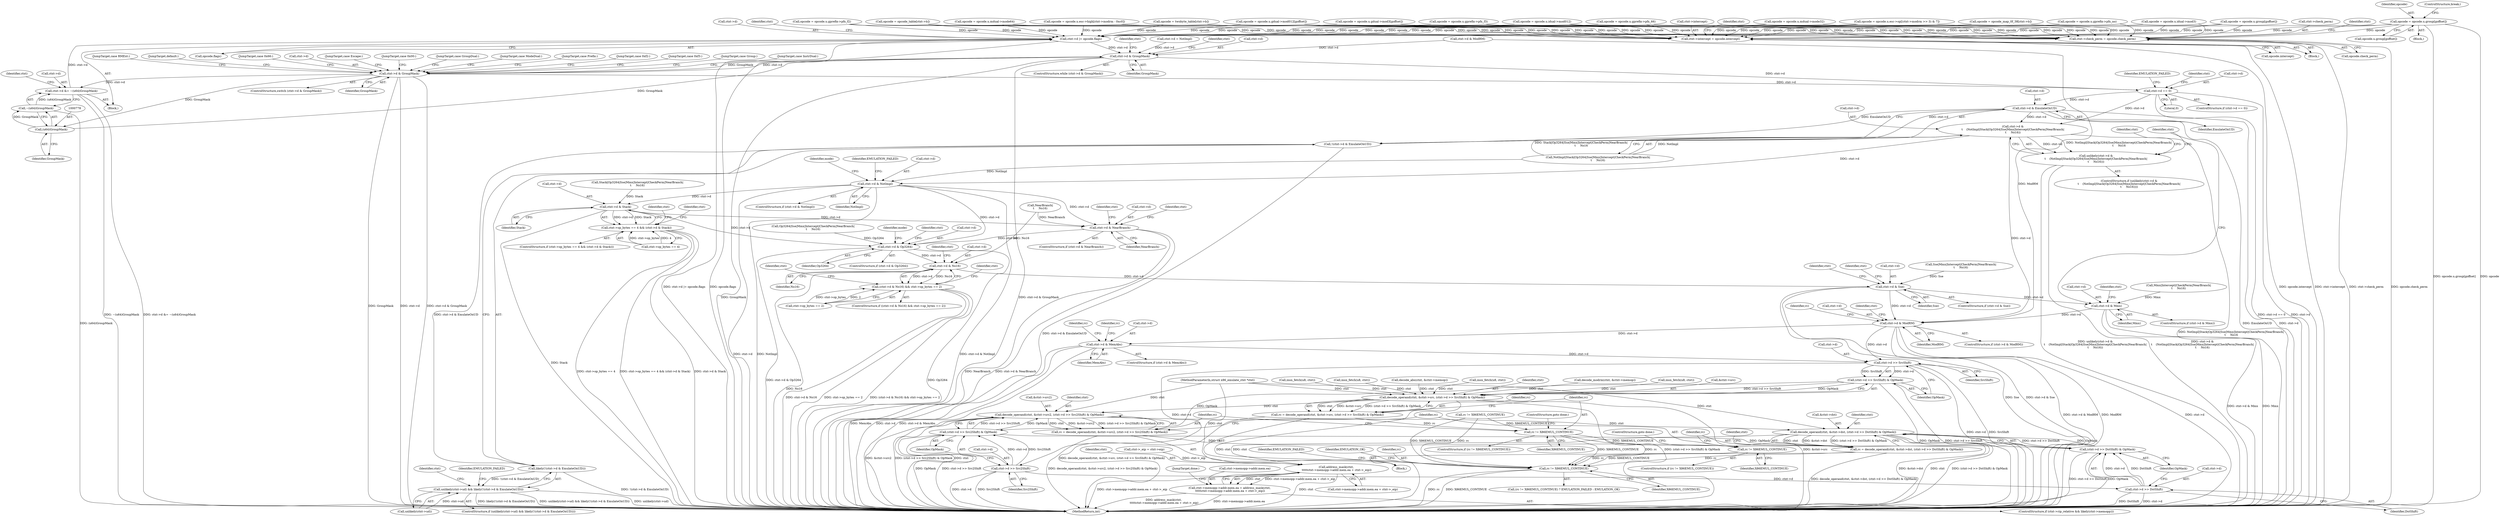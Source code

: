 digraph "0_linux_d9092f52d7e61dd1557f2db2400ddb430e85937e@array" {
"1000537" [label="(Call,opcode = opcode.u.group[goffset])"];
"1000780" [label="(Call,ctxt->d |= opcode.flags)"];
"1000514" [label="(Call,ctxt->d & GroupMask)"];
"1000521" [label="(Call,ctxt->d & GroupMask)"];
"1000772" [label="(Call,ctxt->d &= ~(u64)GroupMask)"];
"1000777" [label="(Call,(u64)GroupMask)"];
"1000776" [label="(Call,~(u64)GroupMask)"];
"1000788" [label="(Call,ctxt->d == 0)"];
"1000812" [label="(Call,ctxt->d & EmulateOnUD)"];
"1000811" [label="(Call,!(ctxt->d & EmulateOnUD))"];
"1000810" [label="(Call,likely(!(ctxt->d & EmulateOnUD)))"];
"1000805" [label="(Call,unlikely(ctxt->ud) && likely(!(ctxt->d & EmulateOnUD)))"];
"1000821" [label="(Call,ctxt->d &\n\t    (NotImpl|Stack|Op3264|Sse|Mmx|Intercept|CheckPerm|NearBranch|\n\t     No16))"];
"1000820" [label="(Call,unlikely(ctxt->d &\n\t    (NotImpl|Stack|Op3264|Sse|Mmx|Intercept|CheckPerm|NearBranch|\n\t     No16)))"];
"1000858" [label="(Call,ctxt->d & NotImpl)"];
"1000877" [label="(Call,ctxt->d & Stack)"];
"1000871" [label="(Call,ctxt->op_bytes == 4 && (ctxt->d & Stack))"];
"1000889" [label="(Call,ctxt->d & NearBranch)"];
"1000900" [label="(Call,ctxt->d & Op3264)"];
"1000923" [label="(Call,ctxt->d & No16)"];
"1000922" [label="(Call,(ctxt->d & No16) && ctxt->op_bytes == 2)"];
"1000939" [label="(Call,ctxt->d & Sse)"];
"1000951" [label="(Call,ctxt->d & Mmx)"];
"1000962" [label="(Call,ctxt->d & ModRM)"];
"1000992" [label="(Call,ctxt->d & MemAbs)"];
"1001040" [label="(Call,ctxt->d >> SrcShift)"];
"1001039" [label="(Call,(ctxt->d >> SrcShift) & OpMask)"];
"1001033" [label="(Call,decode_operand(ctxt, &ctxt->src, (ctxt->d >> SrcShift) & OpMask))"];
"1001031" [label="(Call,rc = decode_operand(ctxt, &ctxt->src, (ctxt->d >> SrcShift) & OpMask))"];
"1001047" [label="(Call,rc != X86EMUL_CONTINUE)"];
"1001067" [label="(Call,rc != X86EMUL_CONTINUE)"];
"1001123" [label="(Call,rc != X86EMUL_CONTINUE)"];
"1001053" [label="(Call,decode_operand(ctxt, &ctxt->src2, (ctxt->d >> Src2Shift) & OpMask))"];
"1001051" [label="(Call,rc = decode_operand(ctxt, &ctxt->src2, (ctxt->d >> Src2Shift) & OpMask))"];
"1001073" [label="(Call,decode_operand(ctxt, &ctxt->dst, (ctxt->d >> DstShift) & OpMask))"];
"1001071" [label="(Call,rc = decode_operand(ctxt, &ctxt->dst, (ctxt->d >> DstShift) & OpMask))"];
"1001105" [label="(Call,address_mask(ctxt,\n \t\t\t\t\tctxt->memopp->addr.mem.ea + ctxt->_eip))"];
"1001095" [label="(Call,ctxt->memopp->addr.mem.ea = address_mask(ctxt,\n \t\t\t\t\tctxt->memopp->addr.mem.ea + ctxt->_eip))"];
"1001059" [label="(Call,(ctxt->d >> Src2Shift) & OpMask)"];
"1001079" [label="(Call,(ctxt->d >> DstShift) & OpMask)"];
"1001060" [label="(Call,ctxt->d >> Src2Shift)"];
"1001080" [label="(Call,ctxt->d >> DstShift)"];
"1000843" [label="(Call,ctxt->check_perm = opcode.check_perm)"];
"1000850" [label="(Call,ctxt->intercept = opcode.intercept)"];
"1001096" [label="(Call,ctxt->memopp->addr.mem.ea)"];
"1001041" [label="(Call,ctxt->d)"];
"1000858" [label="(Call,ctxt->d & NotImpl)"];
"1000695" [label="(Call,opcode = opcode.u.esc->op[(ctxt->modrm >> 3) & 7])"];
"1000597" [label="(Call,opcode = opcode.u.group[goffset])"];
"1001006" [label="(Call,rc != X86EMUL_CONTINUE)"];
"1001084" [label="(Identifier,DstShift)"];
"1000827" [label="(Call,Stack|Op3264|Sse|Mmx|Intercept|CheckPerm|NearBranch|\n\t     No16)"];
"1001046" [label="(ControlStructure,if (rc != X86EMUL_CONTINUE))"];
"1000900" [label="(Call,ctxt->d & Op3264)"];
"1001053" [label="(Call,decode_operand(ctxt, &ctxt->src2, (ctxt->d >> Src2Shift) & OpMask))"];
"1000825" [label="(Call,NotImpl|Stack|Op3264|Sse|Mmx|Intercept|CheckPerm|NearBranch|\n\t     No16)"];
"1001044" [label="(Identifier,SrcShift)"];
"1000850" [label="(Call,ctxt->intercept = opcode.intercept)"];
"1000649" [label="(JumpTarget,case 0xf2:)"];
"1000660" [label="(JumpTarget,case 0xf3:)"];
"1000792" [label="(Literal,0)"];
"1000781" [label="(Call,ctxt->d)"];
"1000794" [label="(Identifier,EMULATION_FAILED)"];
"1000133" [label="(Block,)"];
"1001045" [label="(Identifier,OpMask)"];
"1001126" [label="(Identifier,EMULATION_FAILED)"];
"1000998" [label="(Identifier,rc)"];
"1000722" [label="(Call,opcode = opcode.u.idual->mod3)"];
"1000890" [label="(Call,ctxt->d)"];
"1001040" [label="(Call,ctxt->d >> SrcShift)"];
"1000941" [label="(Identifier,ctxt)"];
"1000806" [label="(Call,unlikely(ctxt->ud))"];
"1001050" [label="(ControlStructure,goto done;)"];
"1001051" [label="(Call,rc = decode_operand(ctxt, &ctxt->src2, (ctxt->d >> Src2Shift) & OpMask))"];
"1000465" [label="(Call,ctxt->d & ModRM)"];
"1000969" [label="(Identifier,rc)"];
"1000797" [label="(Identifier,ctxt)"];
"1000759" [label="(Call,opcode = opcode.u.mdual->mode32)"];
"1000527" [label="(JumpTarget,case Group:)"];
"1000130" [label="(MethodParameterIn,struct x86_emulate_ctxt *ctxt)"];
"1000513" [label="(ControlStructure,while (ctxt->d & GroupMask))"];
"1000871" [label="(Call,ctxt->op_bytes == 4 && (ctxt->d & Stack))"];
"1001048" [label="(Identifier,rc)"];
"1000780" [label="(Call,ctxt->d |= opcode.flags)"];
"1000519" [label="(Block,)"];
"1000935" [label="(Identifier,ctxt)"];
"1000964" [label="(Identifier,ctxt)"];
"1000851" [label="(Call,ctxt->intercept)"];
"1000831" [label="(Call,Sse|Mmx|Intercept|CheckPerm|NearBranch|\n\t     No16)"];
"1001007" [label="(Identifier,rc)"];
"1000784" [label="(Call,opcode.flags)"];
"1001055" [label="(Call,&ctxt->src2)"];
"1001066" [label="(ControlStructure,if (rc != X86EMUL_CONTINUE))"];
"1000779" [label="(Identifier,GroupMask)"];
"1000902" [label="(Identifier,ctxt)"];
"1000782" [label="(Identifier,ctxt)"];
"1001031" [label="(Call,rc = decode_operand(ctxt, &ctxt->src, (ctxt->d >> SrcShift) & OpMask))"];
"1000854" [label="(Call,opcode.intercept)"];
"1000924" [label="(Call,ctxt->d)"];
"1001035" [label="(Call,&ctxt->src)"];
"1000421" [label="(Call,insn_fetch(u8, ctxt))"];
"1000991" [label="(ControlStructure,if (ctxt->d & MemAbs))"];
"1000962" [label="(Call,ctxt->d & ModRM)"];
"1000844" [label="(Call,ctxt->check_perm)"];
"1000169" [label="(Call,ctxt->_eip = ctxt->eip)"];
"1000398" [label="(Call,opcode = opcode_table[ctxt->b])"];
"1000777" [label="(Call,(u64)GroupMask)"];
"1001075" [label="(Call,&ctxt->dst)"];
"1000713" [label="(JumpTarget,case InstrDual:)"];
"1001049" [label="(Identifier,X86EMUL_CONTINUE)"];
"1000822" [label="(Call,ctxt->d)"];
"1000953" [label="(Identifier,ctxt)"];
"1001128" [label="(MethodReturn,int)"];
"1000589" [label="(JumpTarget,case RMExt:)"];
"1001106" [label="(Identifier,ctxt)"];
"1001069" [label="(Identifier,X86EMUL_CONTINUE)"];
"1000993" [label="(Call,ctxt->d)"];
"1001070" [label="(ControlStructure,goto done;)"];
"1001080" [label="(Call,ctxt->d >> DstShift)"];
"1000818" [label="(Identifier,EMULATION_FAILED)"];
"1001033" [label="(Call,decode_operand(ctxt, &ctxt->src, (ctxt->d >> SrcShift) & OpMask))"];
"1000769" [label="(JumpTarget,default:)"];
"1000992" [label="(Call,ctxt->d & MemAbs)"];
"1000515" [label="(Call,ctxt->d)"];
"1000520" [label="(ControlStructure,switch (ctxt->d & GroupMask))"];
"1000638" [label="(JumpTarget,case 0x66:)"];
"1000878" [label="(Call,ctxt->d)"];
"1000820" [label="(Call,unlikely(ctxt->d &\n\t    (NotImpl|Stack|Op3264|Sse|Mmx|Intercept|CheckPerm|NearBranch|\n\t     No16)))"];
"1000925" [label="(Identifier,ctxt)"];
"1000922" [label="(Call,(ctxt->d & No16) && ctxt->op_bytes == 2)"];
"1000474" [label="(Call,insn_fetch(u8, ctxt))"];
"1001054" [label="(Identifier,ctxt)"];
"1000860" [label="(Identifier,ctxt)"];
"1000923" [label="(Call,ctxt->d & No16)"];
"1001120" [label="(JumpTarget,done:)"];
"1000811" [label="(Call,!(ctxt->d & EmulateOnUD))"];
"1000521" [label="(Call,ctxt->d & GroupMask)"];
"1000852" [label="(Identifier,ctxt)"];
"1000950" [label="(ControlStructure,if (ctxt->d & Mmx))"];
"1001032" [label="(Identifier,rc)"];
"1000525" [label="(Identifier,GroupMask)"];
"1000424" [label="(Call,opcode = twobyte_table[ctxt->b])"];
"1000749" [label="(Call,opcode = opcode.u.mdual->mode64)"];
"1000881" [label="(Identifier,Stack)"];
"1000539" [label="(Call,opcode.u.group[goffset])"];
"1000857" [label="(ControlStructure,if (ctxt->d & NotImpl))"];
"1000538" [label="(Identifier,opcode)"];
"1000514" [label="(Call,ctxt->d & GroupMask)"];
"1000899" [label="(ControlStructure,if (ctxt->d & Op3264))"];
"1000951" [label="(Call,ctxt->d & Mmx)"];
"1001125" [label="(Identifier,X86EMUL_CONTINUE)"];
"1000679" [label="(Call,opcode = opcode.u.esc->high[ctxt->modrm - 0xc0])"];
"1000823" [label="(Identifier,ctxt)"];
"1001052" [label="(Identifier,rc)"];
"1000877" [label="(Call,ctxt->d & Stack)"];
"1000788" [label="(Call,ctxt->d == 0)"];
"1001068" [label="(Identifier,rc)"];
"1000813" [label="(Call,ctxt->d)"];
"1000859" [label="(Call,ctxt->d)"];
"1000867" [label="(Identifier,mode)"];
"1000845" [label="(Identifier,ctxt)"];
"1000790" [label="(Identifier,ctxt)"];
"1001105" [label="(Call,address_mask(ctxt,\n \t\t\t\t\tctxt->memopp->addr.mem.ea + ctxt->_eip))"];
"1000904" [label="(Identifier,Op3264)"];
"1000952" [label="(Call,ctxt->d)"];
"1000893" [label="(Identifier,NearBranch)"];
"1000522" [label="(Call,ctxt->d)"];
"1000928" [label="(Call,ctxt->op_bytes == 2)"];
"1000516" [label="(Identifier,ctxt)"];
"1000927" [label="(Identifier,No16)"];
"1000819" [label="(ControlStructure,if (unlikely(ctxt->d &\n\t    (NotImpl|Stack|Op3264|Sse|Mmx|Intercept|CheckPerm|NearBranch|\n\t     No16))))"];
"1000938" [label="(ControlStructure,if (ctxt->d & Sse))"];
"1000804" [label="(ControlStructure,if (unlikely(ctxt->ud) && likely(!(ctxt->d & EmulateOnUD))))"];
"1001122" [label="(Call,(rc != X86EMUL_CONTINUE) ? EMULATION_FAILED : EMULATION_OK)"];
"1000864" [label="(Identifier,EMULATION_FAILED)"];
"1000896" [label="(Identifier,ctxt)"];
"1000839" [label="(Call,NearBranch|\n\t     No16)"];
"1000843" [label="(Call,ctxt->check_perm = opcode.check_perm)"];
"1000888" [label="(ControlStructure,if (ctxt->d & NearBranch))"];
"1001123" [label="(Call,rc != X86EMUL_CONTINUE)"];
"1001095" [label="(Call,ctxt->memopp->addr.mem.ea = address_mask(ctxt,\n \t\t\t\t\tctxt->memopp->addr.mem.ea + ctxt->_eip))"];
"1001085" [label="(Identifier,OpMask)"];
"1001067" [label="(Call,rc != X86EMUL_CONTINUE)"];
"1000955" [label="(Identifier,Mmx)"];
"1000946" [label="(Identifier,ctxt)"];
"1000963" [label="(Call,ctxt->d)"];
"1000961" [label="(ControlStructure,if (ctxt->d & ModRM))"];
"1001065" [label="(Identifier,OpMask)"];
"1000901" [label="(Call,ctxt->d)"];
"1000672" [label="(JumpTarget,case Escape:)"];
"1000870" [label="(ControlStructure,if (ctxt->op_bytes == 4 && (ctxt->d & Stack)))"];
"1000958" [label="(Identifier,ctxt)"];
"1001089" [label="(Identifier,ctxt)"];
"1001127" [label="(Identifier,EMULATION_OK)"];
"1001071" [label="(Call,rc = decode_operand(ctxt, &ctxt->dst, (ctxt->d >> DstShift) & OpMask))"];
"1000966" [label="(Identifier,ModRM)"];
"1000546" [label="(ControlStructure,break;)"];
"1000508" [label="(Call,ctxt->d = NotImpl)"];
"1001059" [label="(Call,(ctxt->d >> Src2Shift) & OpMask)"];
"1001061" [label="(Call,ctxt->d)"];
"1001073" [label="(Call,decode_operand(ctxt, &ctxt->dst, (ctxt->d >> DstShift) & OpMask))"];
"1000996" [label="(Identifier,MemAbs)"];
"1000829" [label="(Call,Op3264|Sse|Mmx|Intercept|CheckPerm|NearBranch|\n\t     No16)"];
"1000537" [label="(Call,opcode = opcode.u.group[goffset])"];
"1000776" [label="(Call,~(u64)GroupMask)"];
"1000930" [label="(Identifier,ctxt)"];
"1000518" [label="(Identifier,GroupMask)"];
"1000661" [label="(Call,opcode = opcode.u.gprefix->pfx_f3)"];
"1000627" [label="(JumpTarget,case 0x00:)"];
"1001081" [label="(Call,ctxt->d)"];
"1000523" [label="(Identifier,ctxt)"];
"1000872" [label="(Call,ctxt->op_bytes == 4)"];
"1000921" [label="(ControlStructure,if ((ctxt->d & No16) && ctxt->op_bytes == 2))"];
"1000862" [label="(Identifier,NotImpl)"];
"1000999" [label="(Call,decode_abs(ctxt, &ctxt->memop))"];
"1000547" [label="(JumpTarget,case GroupDual:)"];
"1000939" [label="(Call,ctxt->d & Sse)"];
"1000447" [label="(Call,insn_fetch(u8, ctxt))"];
"1000787" [label="(ControlStructure,if (ctxt->d == 0))"];
"1000821" [label="(Call,ctxt->d &\n\t    (NotImpl|Stack|Op3264|Sse|Mmx|Intercept|CheckPerm|NearBranch|\n\t     No16))"];
"1000810" [label="(Call,likely(!(ctxt->d & EmulateOnUD)))"];
"1000812" [label="(Call,ctxt->d & EmulateOnUD)"];
"1000628" [label="(Call,opcode = opcode.u.gprefix->pfx_no)"];
"1001034" [label="(Identifier,ctxt)"];
"1001107" [label="(Call,ctxt->memopp->addr.mem.ea + ctxt->_eip)"];
"1000889" [label="(Call,ctxt->d & NearBranch)"];
"1000805" [label="(Call,unlikely(ctxt->ud) && likely(!(ctxt->d & EmulateOnUD)))"];
"1000742" [label="(JumpTarget,case ModeDual:)"];
"1000772" [label="(Call,ctxt->d &= ~(u64)GroupMask)"];
"1000943" [label="(Identifier,Sse)"];
"1001072" [label="(Identifier,rc)"];
"1000908" [label="(Identifier,mode)"];
"1000884" [label="(Identifier,ctxt)"];
"1000833" [label="(Call,Mmx|Intercept|CheckPerm|NearBranch|\n\t     No16)"];
"1001074" [label="(Identifier,ctxt)"];
"1001047" [label="(Call,rc != X86EMUL_CONTINUE)"];
"1000994" [label="(Identifier,ctxt)"];
"1000650" [label="(Call,opcode = opcode.u.gprefix->pfx_f2)"];
"1000789" [label="(Call,ctxt->d)"];
"1000970" [label="(Call,decode_modrm(ctxt, &ctxt->memop))"];
"1000607" [label="(JumpTarget,case Prefix:)"];
"1001079" [label="(Call,(ctxt->d >> DstShift) & OpMask)"];
"1000450" [label="(Call,opcode = opcode_map_0f_38[ctxt->b])"];
"1000891" [label="(Identifier,ctxt)"];
"1001064" [label="(Identifier,Src2Shift)"];
"1000577" [label="(Call,opcode = opcode.u.gdual->mod012[goffset])"];
"1000732" [label="(Call,opcode = opcode.u.idual->mod012)"];
"1000526" [label="(Block,)"];
"1000773" [label="(Call,ctxt->d)"];
"1000277" [label="(Call,insn_fetch(u8, ctxt))"];
"1000639" [label="(Call,opcode = opcode.u.gprefix->pfx_66)"];
"1000940" [label="(Call,ctxt->d)"];
"1001060" [label="(Call,ctxt->d >> Src2Shift)"];
"1001086" [label="(ControlStructure,if (ctxt->rip_relative && likely(ctxt->memopp)))"];
"1000816" [label="(Identifier,EmulateOnUD)"];
"1001124" [label="(Identifier,rc)"];
"1000842" [label="(Block,)"];
"1001039" [label="(Call,(ctxt->d >> SrcShift) & OpMask)"];
"1000565" [label="(Call,opcode = opcode.u.gdual->mod3[goffset])"];
"1000847" [label="(Call,opcode.check_perm)"];
"1000537" -> "1000526"  [label="AST: "];
"1000537" -> "1000539"  [label="CFG: "];
"1000538" -> "1000537"  [label="AST: "];
"1000539" -> "1000537"  [label="AST: "];
"1000546" -> "1000537"  [label="CFG: "];
"1000537" -> "1001128"  [label="DDG: opcode.u.group[goffset]"];
"1000537" -> "1001128"  [label="DDG: opcode"];
"1000537" -> "1000780"  [label="DDG: opcode"];
"1000537" -> "1000843"  [label="DDG: opcode"];
"1000537" -> "1000850"  [label="DDG: opcode"];
"1000780" -> "1000519"  [label="AST: "];
"1000780" -> "1000784"  [label="CFG: "];
"1000781" -> "1000780"  [label="AST: "];
"1000784" -> "1000780"  [label="AST: "];
"1000516" -> "1000780"  [label="CFG: "];
"1000780" -> "1001128"  [label="DDG: ctxt->d |= opcode.flags"];
"1000780" -> "1001128"  [label="DDG: opcode.flags"];
"1000780" -> "1000514"  [label="DDG: ctxt->d"];
"1000772" -> "1000780"  [label="DDG: ctxt->d"];
"1000695" -> "1000780"  [label="DDG: opcode"];
"1000597" -> "1000780"  [label="DDG: opcode"];
"1000679" -> "1000780"  [label="DDG: opcode"];
"1000424" -> "1000780"  [label="DDG: opcode"];
"1000577" -> "1000780"  [label="DDG: opcode"];
"1000450" -> "1000780"  [label="DDG: opcode"];
"1000650" -> "1000780"  [label="DDG: opcode"];
"1000628" -> "1000780"  [label="DDG: opcode"];
"1000639" -> "1000780"  [label="DDG: opcode"];
"1000661" -> "1000780"  [label="DDG: opcode"];
"1000565" -> "1000780"  [label="DDG: opcode"];
"1000749" -> "1000780"  [label="DDG: opcode"];
"1000759" -> "1000780"  [label="DDG: opcode"];
"1000722" -> "1000780"  [label="DDG: opcode"];
"1000398" -> "1000780"  [label="DDG: opcode"];
"1000732" -> "1000780"  [label="DDG: opcode"];
"1000514" -> "1000513"  [label="AST: "];
"1000514" -> "1000518"  [label="CFG: "];
"1000515" -> "1000514"  [label="AST: "];
"1000518" -> "1000514"  [label="AST: "];
"1000523" -> "1000514"  [label="CFG: "];
"1000790" -> "1000514"  [label="CFG: "];
"1000514" -> "1001128"  [label="DDG: ctxt->d & GroupMask"];
"1000514" -> "1001128"  [label="DDG: GroupMask"];
"1000508" -> "1000514"  [label="DDG: ctxt->d"];
"1000465" -> "1000514"  [label="DDG: ctxt->d"];
"1000777" -> "1000514"  [label="DDG: GroupMask"];
"1000514" -> "1000521"  [label="DDG: ctxt->d"];
"1000514" -> "1000521"  [label="DDG: GroupMask"];
"1000514" -> "1000788"  [label="DDG: ctxt->d"];
"1000521" -> "1000520"  [label="AST: "];
"1000521" -> "1000525"  [label="CFG: "];
"1000522" -> "1000521"  [label="AST: "];
"1000525" -> "1000521"  [label="AST: "];
"1000527" -> "1000521"  [label="CFG: "];
"1000547" -> "1000521"  [label="CFG: "];
"1000589" -> "1000521"  [label="CFG: "];
"1000607" -> "1000521"  [label="CFG: "];
"1000627" -> "1000521"  [label="CFG: "];
"1000638" -> "1000521"  [label="CFG: "];
"1000649" -> "1000521"  [label="CFG: "];
"1000660" -> "1000521"  [label="CFG: "];
"1000672" -> "1000521"  [label="CFG: "];
"1000713" -> "1000521"  [label="CFG: "];
"1000742" -> "1000521"  [label="CFG: "];
"1000769" -> "1000521"  [label="CFG: "];
"1000521" -> "1001128"  [label="DDG: GroupMask"];
"1000521" -> "1001128"  [label="DDG: ctxt->d"];
"1000521" -> "1001128"  [label="DDG: ctxt->d & GroupMask"];
"1000521" -> "1000772"  [label="DDG: ctxt->d"];
"1000521" -> "1000777"  [label="DDG: GroupMask"];
"1000521" -> "1000788"  [label="DDG: ctxt->d"];
"1000772" -> "1000519"  [label="AST: "];
"1000772" -> "1000776"  [label="CFG: "];
"1000773" -> "1000772"  [label="AST: "];
"1000776" -> "1000772"  [label="AST: "];
"1000782" -> "1000772"  [label="CFG: "];
"1000772" -> "1001128"  [label="DDG: ~(u64)GroupMask"];
"1000772" -> "1001128"  [label="DDG: ctxt->d &= ~(u64)GroupMask"];
"1000776" -> "1000772"  [label="DDG: (u64)GroupMask"];
"1000777" -> "1000776"  [label="AST: "];
"1000777" -> "1000779"  [label="CFG: "];
"1000778" -> "1000777"  [label="AST: "];
"1000779" -> "1000777"  [label="AST: "];
"1000776" -> "1000777"  [label="CFG: "];
"1000777" -> "1000776"  [label="DDG: GroupMask"];
"1000776" -> "1001128"  [label="DDG: (u64)GroupMask"];
"1000788" -> "1000787"  [label="AST: "];
"1000788" -> "1000792"  [label="CFG: "];
"1000789" -> "1000788"  [label="AST: "];
"1000792" -> "1000788"  [label="AST: "];
"1000794" -> "1000788"  [label="CFG: "];
"1000797" -> "1000788"  [label="CFG: "];
"1000788" -> "1001128"  [label="DDG: ctxt->d"];
"1000788" -> "1001128"  [label="DDG: ctxt->d == 0"];
"1000788" -> "1000812"  [label="DDG: ctxt->d"];
"1000788" -> "1000821"  [label="DDG: ctxt->d"];
"1000812" -> "1000811"  [label="AST: "];
"1000812" -> "1000816"  [label="CFG: "];
"1000813" -> "1000812"  [label="AST: "];
"1000816" -> "1000812"  [label="AST: "];
"1000811" -> "1000812"  [label="CFG: "];
"1000812" -> "1001128"  [label="DDG: EmulateOnUD"];
"1000812" -> "1001128"  [label="DDG: ctxt->d"];
"1000812" -> "1000811"  [label="DDG: ctxt->d"];
"1000812" -> "1000811"  [label="DDG: EmulateOnUD"];
"1000812" -> "1000821"  [label="DDG: ctxt->d"];
"1000811" -> "1000810"  [label="AST: "];
"1000810" -> "1000811"  [label="CFG: "];
"1000811" -> "1001128"  [label="DDG: ctxt->d & EmulateOnUD"];
"1000811" -> "1000810"  [label="DDG: ctxt->d & EmulateOnUD"];
"1000810" -> "1000805"  [label="AST: "];
"1000805" -> "1000810"  [label="CFG: "];
"1000810" -> "1001128"  [label="DDG: !(ctxt->d & EmulateOnUD)"];
"1000810" -> "1000805"  [label="DDG: !(ctxt->d & EmulateOnUD)"];
"1000805" -> "1000804"  [label="AST: "];
"1000805" -> "1000806"  [label="CFG: "];
"1000806" -> "1000805"  [label="AST: "];
"1000818" -> "1000805"  [label="CFG: "];
"1000823" -> "1000805"  [label="CFG: "];
"1000805" -> "1001128"  [label="DDG: likely(!(ctxt->d & EmulateOnUD))"];
"1000805" -> "1001128"  [label="DDG: unlikely(ctxt->ud) && likely(!(ctxt->d & EmulateOnUD))"];
"1000805" -> "1001128"  [label="DDG: unlikely(ctxt->ud)"];
"1000806" -> "1000805"  [label="DDG: ctxt->ud"];
"1000821" -> "1000820"  [label="AST: "];
"1000821" -> "1000825"  [label="CFG: "];
"1000822" -> "1000821"  [label="AST: "];
"1000825" -> "1000821"  [label="AST: "];
"1000820" -> "1000821"  [label="CFG: "];
"1000821" -> "1001128"  [label="DDG: NotImpl|Stack|Op3264|Sse|Mmx|Intercept|CheckPerm|NearBranch|\n\t     No16"];
"1000821" -> "1000820"  [label="DDG: ctxt->d"];
"1000821" -> "1000820"  [label="DDG: NotImpl|Stack|Op3264|Sse|Mmx|Intercept|CheckPerm|NearBranch|\n\t     No16"];
"1000825" -> "1000821"  [label="DDG: NotImpl"];
"1000825" -> "1000821"  [label="DDG: Stack|Op3264|Sse|Mmx|Intercept|CheckPerm|NearBranch|\n\t     No16"];
"1000821" -> "1000858"  [label="DDG: ctxt->d"];
"1000821" -> "1000962"  [label="DDG: ctxt->d"];
"1000820" -> "1000819"  [label="AST: "];
"1000845" -> "1000820"  [label="CFG: "];
"1000964" -> "1000820"  [label="CFG: "];
"1000820" -> "1001128"  [label="DDG: unlikely(ctxt->d &\n\t    (NotImpl|Stack|Op3264|Sse|Mmx|Intercept|CheckPerm|NearBranch|\n\t     No16))"];
"1000820" -> "1001128"  [label="DDG: ctxt->d &\n\t    (NotImpl|Stack|Op3264|Sse|Mmx|Intercept|CheckPerm|NearBranch|\n\t     No16)"];
"1000858" -> "1000857"  [label="AST: "];
"1000858" -> "1000862"  [label="CFG: "];
"1000859" -> "1000858"  [label="AST: "];
"1000862" -> "1000858"  [label="AST: "];
"1000864" -> "1000858"  [label="CFG: "];
"1000867" -> "1000858"  [label="CFG: "];
"1000858" -> "1001128"  [label="DDG: ctxt->d & NotImpl"];
"1000858" -> "1001128"  [label="DDG: ctxt->d"];
"1000858" -> "1001128"  [label="DDG: NotImpl"];
"1000825" -> "1000858"  [label="DDG: NotImpl"];
"1000858" -> "1000877"  [label="DDG: ctxt->d"];
"1000858" -> "1000889"  [label="DDG: ctxt->d"];
"1000858" -> "1000900"  [label="DDG: ctxt->d"];
"1000877" -> "1000871"  [label="AST: "];
"1000877" -> "1000881"  [label="CFG: "];
"1000878" -> "1000877"  [label="AST: "];
"1000881" -> "1000877"  [label="AST: "];
"1000871" -> "1000877"  [label="CFG: "];
"1000877" -> "1001128"  [label="DDG: Stack"];
"1000877" -> "1000871"  [label="DDG: ctxt->d"];
"1000877" -> "1000871"  [label="DDG: Stack"];
"1000827" -> "1000877"  [label="DDG: Stack"];
"1000877" -> "1000889"  [label="DDG: ctxt->d"];
"1000877" -> "1000900"  [label="DDG: ctxt->d"];
"1000871" -> "1000870"  [label="AST: "];
"1000871" -> "1000872"  [label="CFG: "];
"1000872" -> "1000871"  [label="AST: "];
"1000884" -> "1000871"  [label="CFG: "];
"1000891" -> "1000871"  [label="CFG: "];
"1000871" -> "1001128"  [label="DDG: ctxt->op_bytes == 4"];
"1000871" -> "1001128"  [label="DDG: ctxt->op_bytes == 4 && (ctxt->d & Stack)"];
"1000871" -> "1001128"  [label="DDG: ctxt->d & Stack"];
"1000872" -> "1000871"  [label="DDG: ctxt->op_bytes"];
"1000872" -> "1000871"  [label="DDG: 4"];
"1000889" -> "1000888"  [label="AST: "];
"1000889" -> "1000893"  [label="CFG: "];
"1000890" -> "1000889"  [label="AST: "];
"1000893" -> "1000889"  [label="AST: "];
"1000896" -> "1000889"  [label="CFG: "];
"1000902" -> "1000889"  [label="CFG: "];
"1000889" -> "1001128"  [label="DDG: NearBranch"];
"1000889" -> "1001128"  [label="DDG: ctxt->d & NearBranch"];
"1000839" -> "1000889"  [label="DDG: NearBranch"];
"1000889" -> "1000900"  [label="DDG: ctxt->d"];
"1000900" -> "1000899"  [label="AST: "];
"1000900" -> "1000904"  [label="CFG: "];
"1000901" -> "1000900"  [label="AST: "];
"1000904" -> "1000900"  [label="AST: "];
"1000908" -> "1000900"  [label="CFG: "];
"1000925" -> "1000900"  [label="CFG: "];
"1000900" -> "1001128"  [label="DDG: Op3264"];
"1000900" -> "1001128"  [label="DDG: ctxt->d & Op3264"];
"1000829" -> "1000900"  [label="DDG: Op3264"];
"1000900" -> "1000923"  [label="DDG: ctxt->d"];
"1000923" -> "1000922"  [label="AST: "];
"1000923" -> "1000927"  [label="CFG: "];
"1000924" -> "1000923"  [label="AST: "];
"1000927" -> "1000923"  [label="AST: "];
"1000930" -> "1000923"  [label="CFG: "];
"1000922" -> "1000923"  [label="CFG: "];
"1000923" -> "1001128"  [label="DDG: No16"];
"1000923" -> "1000922"  [label="DDG: ctxt->d"];
"1000923" -> "1000922"  [label="DDG: No16"];
"1000839" -> "1000923"  [label="DDG: No16"];
"1000923" -> "1000939"  [label="DDG: ctxt->d"];
"1000922" -> "1000921"  [label="AST: "];
"1000922" -> "1000928"  [label="CFG: "];
"1000928" -> "1000922"  [label="AST: "];
"1000935" -> "1000922"  [label="CFG: "];
"1000941" -> "1000922"  [label="CFG: "];
"1000922" -> "1001128"  [label="DDG: ctxt->d & No16"];
"1000922" -> "1001128"  [label="DDG: ctxt->op_bytes == 2"];
"1000922" -> "1001128"  [label="DDG: (ctxt->d & No16) && ctxt->op_bytes == 2"];
"1000928" -> "1000922"  [label="DDG: ctxt->op_bytes"];
"1000928" -> "1000922"  [label="DDG: 2"];
"1000939" -> "1000938"  [label="AST: "];
"1000939" -> "1000943"  [label="CFG: "];
"1000940" -> "1000939"  [label="AST: "];
"1000943" -> "1000939"  [label="AST: "];
"1000946" -> "1000939"  [label="CFG: "];
"1000953" -> "1000939"  [label="CFG: "];
"1000939" -> "1001128"  [label="DDG: ctxt->d & Sse"];
"1000939" -> "1001128"  [label="DDG: Sse"];
"1000831" -> "1000939"  [label="DDG: Sse"];
"1000939" -> "1000951"  [label="DDG: ctxt->d"];
"1000939" -> "1000962"  [label="DDG: ctxt->d"];
"1000951" -> "1000950"  [label="AST: "];
"1000951" -> "1000955"  [label="CFG: "];
"1000952" -> "1000951"  [label="AST: "];
"1000955" -> "1000951"  [label="AST: "];
"1000958" -> "1000951"  [label="CFG: "];
"1000964" -> "1000951"  [label="CFG: "];
"1000951" -> "1001128"  [label="DDG: ctxt->d & Mmx"];
"1000951" -> "1001128"  [label="DDG: Mmx"];
"1000833" -> "1000951"  [label="DDG: Mmx"];
"1000951" -> "1000962"  [label="DDG: ctxt->d"];
"1000962" -> "1000961"  [label="AST: "];
"1000962" -> "1000966"  [label="CFG: "];
"1000963" -> "1000962"  [label="AST: "];
"1000966" -> "1000962"  [label="AST: "];
"1000969" -> "1000962"  [label="CFG: "];
"1000994" -> "1000962"  [label="CFG: "];
"1000962" -> "1001128"  [label="DDG: ctxt->d & ModRM"];
"1000962" -> "1001128"  [label="DDG: ModRM"];
"1000962" -> "1001128"  [label="DDG: ctxt->d"];
"1000465" -> "1000962"  [label="DDG: ModRM"];
"1000962" -> "1000992"  [label="DDG: ctxt->d"];
"1000962" -> "1001040"  [label="DDG: ctxt->d"];
"1000992" -> "1000991"  [label="AST: "];
"1000992" -> "1000996"  [label="CFG: "];
"1000993" -> "1000992"  [label="AST: "];
"1000996" -> "1000992"  [label="AST: "];
"1000998" -> "1000992"  [label="CFG: "];
"1001007" -> "1000992"  [label="CFG: "];
"1000992" -> "1001128"  [label="DDG: MemAbs"];
"1000992" -> "1001128"  [label="DDG: ctxt->d"];
"1000992" -> "1001128"  [label="DDG: ctxt->d & MemAbs"];
"1000992" -> "1001040"  [label="DDG: ctxt->d"];
"1001040" -> "1001039"  [label="AST: "];
"1001040" -> "1001044"  [label="CFG: "];
"1001041" -> "1001040"  [label="AST: "];
"1001044" -> "1001040"  [label="AST: "];
"1001045" -> "1001040"  [label="CFG: "];
"1001040" -> "1001128"  [label="DDG: ctxt->d"];
"1001040" -> "1001128"  [label="DDG: SrcShift"];
"1001040" -> "1001039"  [label="DDG: ctxt->d"];
"1001040" -> "1001039"  [label="DDG: SrcShift"];
"1001040" -> "1001060"  [label="DDG: ctxt->d"];
"1001039" -> "1001033"  [label="AST: "];
"1001039" -> "1001045"  [label="CFG: "];
"1001045" -> "1001039"  [label="AST: "];
"1001033" -> "1001039"  [label="CFG: "];
"1001039" -> "1001128"  [label="DDG: ctxt->d >> SrcShift"];
"1001039" -> "1001128"  [label="DDG: OpMask"];
"1001039" -> "1001033"  [label="DDG: ctxt->d >> SrcShift"];
"1001039" -> "1001033"  [label="DDG: OpMask"];
"1001039" -> "1001059"  [label="DDG: OpMask"];
"1001033" -> "1001031"  [label="AST: "];
"1001034" -> "1001033"  [label="AST: "];
"1001035" -> "1001033"  [label="AST: "];
"1001031" -> "1001033"  [label="CFG: "];
"1001033" -> "1001128"  [label="DDG: &ctxt->src"];
"1001033" -> "1001128"  [label="DDG: ctxt"];
"1001033" -> "1001128"  [label="DDG: (ctxt->d >> SrcShift) & OpMask"];
"1001033" -> "1001031"  [label="DDG: ctxt"];
"1001033" -> "1001031"  [label="DDG: &ctxt->src"];
"1001033" -> "1001031"  [label="DDG: (ctxt->d >> SrcShift) & OpMask"];
"1000474" -> "1001033"  [label="DDG: ctxt"];
"1000421" -> "1001033"  [label="DDG: ctxt"];
"1000447" -> "1001033"  [label="DDG: ctxt"];
"1000970" -> "1001033"  [label="DDG: ctxt"];
"1000277" -> "1001033"  [label="DDG: ctxt"];
"1000999" -> "1001033"  [label="DDG: ctxt"];
"1000130" -> "1001033"  [label="DDG: ctxt"];
"1001033" -> "1001053"  [label="DDG: ctxt"];
"1001031" -> "1000133"  [label="AST: "];
"1001032" -> "1001031"  [label="AST: "];
"1001048" -> "1001031"  [label="CFG: "];
"1001031" -> "1001128"  [label="DDG: decode_operand(ctxt, &ctxt->src, (ctxt->d >> SrcShift) & OpMask)"];
"1001031" -> "1001047"  [label="DDG: rc"];
"1001047" -> "1001046"  [label="AST: "];
"1001047" -> "1001049"  [label="CFG: "];
"1001048" -> "1001047"  [label="AST: "];
"1001049" -> "1001047"  [label="AST: "];
"1001050" -> "1001047"  [label="CFG: "];
"1001052" -> "1001047"  [label="CFG: "];
"1001006" -> "1001047"  [label="DDG: X86EMUL_CONTINUE"];
"1001047" -> "1001067"  [label="DDG: X86EMUL_CONTINUE"];
"1001047" -> "1001123"  [label="DDG: rc"];
"1001047" -> "1001123"  [label="DDG: X86EMUL_CONTINUE"];
"1001067" -> "1001066"  [label="AST: "];
"1001067" -> "1001069"  [label="CFG: "];
"1001068" -> "1001067"  [label="AST: "];
"1001069" -> "1001067"  [label="AST: "];
"1001070" -> "1001067"  [label="CFG: "];
"1001072" -> "1001067"  [label="CFG: "];
"1001051" -> "1001067"  [label="DDG: rc"];
"1001067" -> "1001123"  [label="DDG: rc"];
"1001067" -> "1001123"  [label="DDG: X86EMUL_CONTINUE"];
"1001123" -> "1001122"  [label="AST: "];
"1001123" -> "1001125"  [label="CFG: "];
"1001124" -> "1001123"  [label="AST: "];
"1001125" -> "1001123"  [label="AST: "];
"1001126" -> "1001123"  [label="CFG: "];
"1001127" -> "1001123"  [label="CFG: "];
"1001123" -> "1001128"  [label="DDG: rc"];
"1001123" -> "1001128"  [label="DDG: X86EMUL_CONTINUE"];
"1001006" -> "1001123"  [label="DDG: rc"];
"1001006" -> "1001123"  [label="DDG: X86EMUL_CONTINUE"];
"1001071" -> "1001123"  [label="DDG: rc"];
"1001053" -> "1001051"  [label="AST: "];
"1001053" -> "1001059"  [label="CFG: "];
"1001054" -> "1001053"  [label="AST: "];
"1001055" -> "1001053"  [label="AST: "];
"1001059" -> "1001053"  [label="AST: "];
"1001051" -> "1001053"  [label="CFG: "];
"1001053" -> "1001128"  [label="DDG: &ctxt->src2"];
"1001053" -> "1001128"  [label="DDG: ctxt"];
"1001053" -> "1001128"  [label="DDG: (ctxt->d >> Src2Shift) & OpMask"];
"1001053" -> "1001051"  [label="DDG: ctxt"];
"1001053" -> "1001051"  [label="DDG: &ctxt->src2"];
"1001053" -> "1001051"  [label="DDG: (ctxt->d >> Src2Shift) & OpMask"];
"1000130" -> "1001053"  [label="DDG: ctxt"];
"1001059" -> "1001053"  [label="DDG: ctxt->d >> Src2Shift"];
"1001059" -> "1001053"  [label="DDG: OpMask"];
"1001053" -> "1001073"  [label="DDG: ctxt"];
"1001051" -> "1000133"  [label="AST: "];
"1001052" -> "1001051"  [label="AST: "];
"1001068" -> "1001051"  [label="CFG: "];
"1001051" -> "1001128"  [label="DDG: decode_operand(ctxt, &ctxt->src2, (ctxt->d >> Src2Shift) & OpMask)"];
"1001073" -> "1001071"  [label="AST: "];
"1001073" -> "1001079"  [label="CFG: "];
"1001074" -> "1001073"  [label="AST: "];
"1001075" -> "1001073"  [label="AST: "];
"1001079" -> "1001073"  [label="AST: "];
"1001071" -> "1001073"  [label="CFG: "];
"1001073" -> "1001128"  [label="DDG: &ctxt->dst"];
"1001073" -> "1001128"  [label="DDG: ctxt"];
"1001073" -> "1001128"  [label="DDG: (ctxt->d >> DstShift) & OpMask"];
"1001073" -> "1001071"  [label="DDG: ctxt"];
"1001073" -> "1001071"  [label="DDG: &ctxt->dst"];
"1001073" -> "1001071"  [label="DDG: (ctxt->d >> DstShift) & OpMask"];
"1000130" -> "1001073"  [label="DDG: ctxt"];
"1001079" -> "1001073"  [label="DDG: ctxt->d >> DstShift"];
"1001079" -> "1001073"  [label="DDG: OpMask"];
"1001073" -> "1001105"  [label="DDG: ctxt"];
"1001071" -> "1000133"  [label="AST: "];
"1001072" -> "1001071"  [label="AST: "];
"1001089" -> "1001071"  [label="CFG: "];
"1001071" -> "1001128"  [label="DDG: decode_operand(ctxt, &ctxt->dst, (ctxt->d >> DstShift) & OpMask)"];
"1001105" -> "1001095"  [label="AST: "];
"1001105" -> "1001107"  [label="CFG: "];
"1001106" -> "1001105"  [label="AST: "];
"1001107" -> "1001105"  [label="AST: "];
"1001095" -> "1001105"  [label="CFG: "];
"1001105" -> "1001128"  [label="DDG: ctxt->memopp->addr.mem.ea + ctxt->_eip"];
"1001105" -> "1001128"  [label="DDG: ctxt"];
"1001105" -> "1001095"  [label="DDG: ctxt"];
"1001105" -> "1001095"  [label="DDG: ctxt->memopp->addr.mem.ea + ctxt->_eip"];
"1000130" -> "1001105"  [label="DDG: ctxt"];
"1000169" -> "1001105"  [label="DDG: ctxt->_eip"];
"1001095" -> "1001086"  [label="AST: "];
"1001096" -> "1001095"  [label="AST: "];
"1001120" -> "1001095"  [label="CFG: "];
"1001095" -> "1001128"  [label="DDG: address_mask(ctxt,\n \t\t\t\t\tctxt->memopp->addr.mem.ea + ctxt->_eip)"];
"1001095" -> "1001128"  [label="DDG: ctxt->memopp->addr.mem.ea"];
"1001059" -> "1001065"  [label="CFG: "];
"1001060" -> "1001059"  [label="AST: "];
"1001065" -> "1001059"  [label="AST: "];
"1001059" -> "1001128"  [label="DDG: OpMask"];
"1001059" -> "1001128"  [label="DDG: ctxt->d >> Src2Shift"];
"1001060" -> "1001059"  [label="DDG: ctxt->d"];
"1001060" -> "1001059"  [label="DDG: Src2Shift"];
"1001059" -> "1001079"  [label="DDG: OpMask"];
"1001079" -> "1001085"  [label="CFG: "];
"1001080" -> "1001079"  [label="AST: "];
"1001085" -> "1001079"  [label="AST: "];
"1001079" -> "1001128"  [label="DDG: ctxt->d >> DstShift"];
"1001079" -> "1001128"  [label="DDG: OpMask"];
"1001080" -> "1001079"  [label="DDG: ctxt->d"];
"1001080" -> "1001079"  [label="DDG: DstShift"];
"1001060" -> "1001064"  [label="CFG: "];
"1001061" -> "1001060"  [label="AST: "];
"1001064" -> "1001060"  [label="AST: "];
"1001065" -> "1001060"  [label="CFG: "];
"1001060" -> "1001128"  [label="DDG: ctxt->d"];
"1001060" -> "1001128"  [label="DDG: Src2Shift"];
"1001060" -> "1001080"  [label="DDG: ctxt->d"];
"1001080" -> "1001084"  [label="CFG: "];
"1001081" -> "1001080"  [label="AST: "];
"1001084" -> "1001080"  [label="AST: "];
"1001085" -> "1001080"  [label="CFG: "];
"1001080" -> "1001128"  [label="DDG: DstShift"];
"1001080" -> "1001128"  [label="DDG: ctxt->d"];
"1000843" -> "1000842"  [label="AST: "];
"1000843" -> "1000847"  [label="CFG: "];
"1000844" -> "1000843"  [label="AST: "];
"1000847" -> "1000843"  [label="AST: "];
"1000852" -> "1000843"  [label="CFG: "];
"1000843" -> "1001128"  [label="DDG: ctxt->check_perm"];
"1000843" -> "1001128"  [label="DDG: opcode.check_perm"];
"1000695" -> "1000843"  [label="DDG: opcode"];
"1000597" -> "1000843"  [label="DDG: opcode"];
"1000679" -> "1000843"  [label="DDG: opcode"];
"1000424" -> "1000843"  [label="DDG: opcode"];
"1000577" -> "1000843"  [label="DDG: opcode"];
"1000450" -> "1000843"  [label="DDG: opcode"];
"1000650" -> "1000843"  [label="DDG: opcode"];
"1000628" -> "1000843"  [label="DDG: opcode"];
"1000639" -> "1000843"  [label="DDG: opcode"];
"1000661" -> "1000843"  [label="DDG: opcode"];
"1000565" -> "1000843"  [label="DDG: opcode"];
"1000749" -> "1000843"  [label="DDG: opcode"];
"1000759" -> "1000843"  [label="DDG: opcode"];
"1000722" -> "1000843"  [label="DDG: opcode"];
"1000398" -> "1000843"  [label="DDG: opcode"];
"1000732" -> "1000843"  [label="DDG: opcode"];
"1000850" -> "1000842"  [label="AST: "];
"1000850" -> "1000854"  [label="CFG: "];
"1000851" -> "1000850"  [label="AST: "];
"1000854" -> "1000850"  [label="AST: "];
"1000860" -> "1000850"  [label="CFG: "];
"1000850" -> "1001128"  [label="DDG: ctxt->intercept"];
"1000850" -> "1001128"  [label="DDG: opcode.intercept"];
"1000695" -> "1000850"  [label="DDG: opcode"];
"1000597" -> "1000850"  [label="DDG: opcode"];
"1000679" -> "1000850"  [label="DDG: opcode"];
"1000424" -> "1000850"  [label="DDG: opcode"];
"1000577" -> "1000850"  [label="DDG: opcode"];
"1000450" -> "1000850"  [label="DDG: opcode"];
"1000650" -> "1000850"  [label="DDG: opcode"];
"1000628" -> "1000850"  [label="DDG: opcode"];
"1000639" -> "1000850"  [label="DDG: opcode"];
"1000661" -> "1000850"  [label="DDG: opcode"];
"1000565" -> "1000850"  [label="DDG: opcode"];
"1000749" -> "1000850"  [label="DDG: opcode"];
"1000759" -> "1000850"  [label="DDG: opcode"];
"1000722" -> "1000850"  [label="DDG: opcode"];
"1000398" -> "1000850"  [label="DDG: opcode"];
"1000732" -> "1000850"  [label="DDG: opcode"];
}
